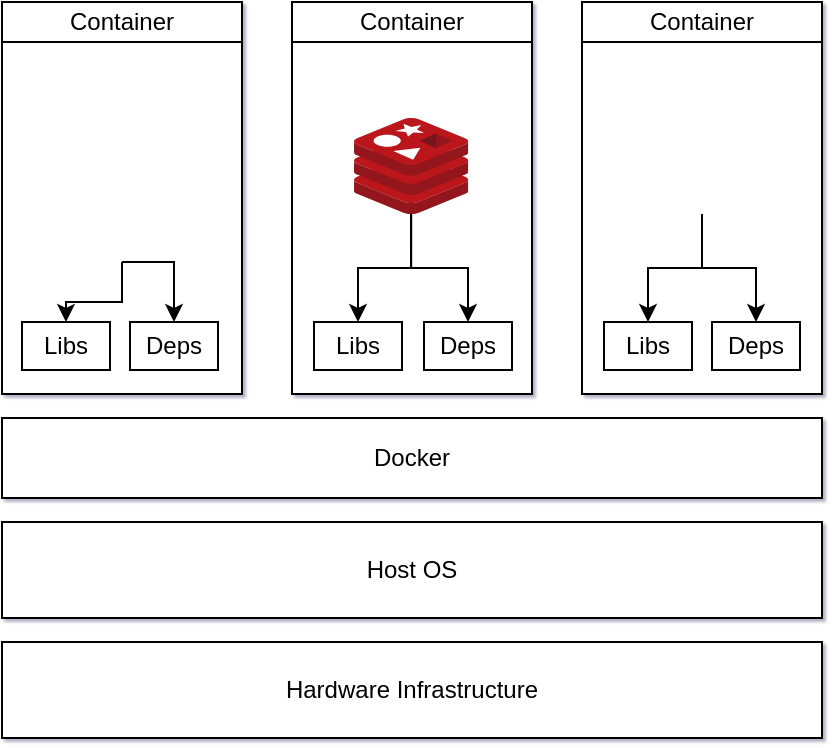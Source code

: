 <mxfile version="11.1.4" type="device"><diagram id="kn8Vns6LxRgZf7UEABkz" name="Page-1"><mxGraphModel dx="981" dy="629" grid="1" gridSize="10" guides="1" tooltips="1" connect="1" arrows="1" fold="1" page="1" pageScale="1" pageWidth="850" pageHeight="1100" background="#ffffff" math="0" shadow="1"><root><mxCell id="0"/><mxCell id="1" parent="0"/><mxCell id="r04XfksXjlkMOJsX9k0z-1" value="Hardware Infrastructure" style="rounded=0;whiteSpace=wrap;html=1;" vertex="1" parent="1"><mxGeometry x="220" y="440" width="410" height="48" as="geometry"/></mxCell><mxCell id="r04XfksXjlkMOJsX9k0z-2" value="Host OS" style="rounded=0;whiteSpace=wrap;html=1;" vertex="1" parent="1"><mxGeometry x="220" y="380" width="410" height="48" as="geometry"/></mxCell><mxCell id="r04XfksXjlkMOJsX9k0z-5" value="Docker" style="rounded=0;whiteSpace=wrap;html=1;" vertex="1" parent="1"><mxGeometry x="220" y="328" width="410" height="40" as="geometry"/></mxCell><mxCell id="r04XfksXjlkMOJsX9k0z-6" value="" style="rounded=0;whiteSpace=wrap;html=1;" vertex="1" parent="1"><mxGeometry x="220" y="120" width="120" height="196" as="geometry"/></mxCell><mxCell id="r04XfksXjlkMOJsX9k0z-7" value="" style="rounded=0;whiteSpace=wrap;html=1;" vertex="1" parent="1"><mxGeometry x="365" y="120" width="120" height="196" as="geometry"/></mxCell><mxCell id="r04XfksXjlkMOJsX9k0z-8" value="" style="rounded=0;whiteSpace=wrap;html=1;" vertex="1" parent="1"><mxGeometry x="510" y="120" width="120" height="196" as="geometry"/></mxCell><mxCell id="r04XfksXjlkMOJsX9k0z-9" value="Container" style="text;html=1;strokeColor=#000000;fillColor=none;align=center;verticalAlign=middle;whiteSpace=wrap;rounded=0;" vertex="1" parent="1"><mxGeometry x="220" y="120" width="120" height="20" as="geometry"/></mxCell><mxCell id="r04XfksXjlkMOJsX9k0z-10" value="Container" style="text;html=1;strokeColor=#000000;fillColor=none;align=center;verticalAlign=middle;whiteSpace=wrap;rounded=0;" vertex="1" parent="1"><mxGeometry x="365" y="120" width="120" height="20" as="geometry"/></mxCell><mxCell id="r04XfksXjlkMOJsX9k0z-11" value="Container" style="text;html=1;strokeColor=#000000;fillColor=none;align=center;verticalAlign=middle;whiteSpace=wrap;rounded=0;" vertex="1" parent="1"><mxGeometry x="510" y="120" width="120" height="20" as="geometry"/></mxCell><mxCell id="r04XfksXjlkMOJsX9k0z-27" style="edgeStyle=orthogonalEdgeStyle;rounded=0;orthogonalLoop=1;jettySize=auto;html=1;exitX=0.5;exitY=1;exitDx=0;exitDy=0;entryX=0.5;entryY=0;entryDx=0;entryDy=0;" edge="1" parent="1" source="r04XfksXjlkMOJsX9k0z-12" target="r04XfksXjlkMOJsX9k0z-15"><mxGeometry relative="1" as="geometry"/></mxCell><mxCell id="r04XfksXjlkMOJsX9k0z-28" style="edgeStyle=orthogonalEdgeStyle;rounded=0;orthogonalLoop=1;jettySize=auto;html=1;exitX=0.5;exitY=1;exitDx=0;exitDy=0;entryX=0.5;entryY=0;entryDx=0;entryDy=0;" edge="1" parent="1" source="r04XfksXjlkMOJsX9k0z-12" target="r04XfksXjlkMOJsX9k0z-16"><mxGeometry relative="1" as="geometry"/></mxCell><mxCell id="r04XfksXjlkMOJsX9k0z-12" value="" style="shape=image;html=1;verticalAlign=top;verticalLabelPosition=bottom;labelBackgroundColor=#ffffff;imageAspect=0;aspect=fixed;image=https://cdn4.iconfinder.com/data/icons/flat-brand-logo-2/512/wordpress-128.png;strokeColor=#000000;" vertex="1" parent="1"><mxGeometry x="232" y="154" width="96" height="96" as="geometry"/></mxCell><mxCell id="r04XfksXjlkMOJsX9k0z-29" style="edgeStyle=orthogonalEdgeStyle;rounded=0;orthogonalLoop=1;jettySize=auto;html=1;entryX=0.5;entryY=0;entryDx=0;entryDy=0;" edge="1" parent="1" source="r04XfksXjlkMOJsX9k0z-13" target="r04XfksXjlkMOJsX9k0z-18"><mxGeometry relative="1" as="geometry"/></mxCell><mxCell id="r04XfksXjlkMOJsX9k0z-30" style="edgeStyle=orthogonalEdgeStyle;rounded=0;orthogonalLoop=1;jettySize=auto;html=1;entryX=0.5;entryY=0;entryDx=0;entryDy=0;" edge="1" parent="1" source="r04XfksXjlkMOJsX9k0z-13" target="r04XfksXjlkMOJsX9k0z-19"><mxGeometry relative="1" as="geometry"/></mxCell><mxCell id="r04XfksXjlkMOJsX9k0z-13" value="" style="aspect=fixed;html=1;perimeter=none;align=center;shadow=0;dashed=0;image;fontSize=12;image=img/lib/mscae/Cache_Redis_Product.svg;strokeColor=#000000;" vertex="1" parent="1"><mxGeometry x="396" y="178" width="57.14" height="48" as="geometry"/></mxCell><mxCell id="r04XfksXjlkMOJsX9k0z-31" style="edgeStyle=orthogonalEdgeStyle;rounded=0;orthogonalLoop=1;jettySize=auto;html=1;entryX=0.5;entryY=0;entryDx=0;entryDy=0;" edge="1" parent="1" source="r04XfksXjlkMOJsX9k0z-14" target="r04XfksXjlkMOJsX9k0z-23"><mxGeometry relative="1" as="geometry"/></mxCell><mxCell id="r04XfksXjlkMOJsX9k0z-32" style="edgeStyle=orthogonalEdgeStyle;rounded=0;orthogonalLoop=1;jettySize=auto;html=1;exitX=0.5;exitY=1;exitDx=0;exitDy=0;entryX=0.5;entryY=0;entryDx=0;entryDy=0;" edge="1" parent="1" source="r04XfksXjlkMOJsX9k0z-14" target="r04XfksXjlkMOJsX9k0z-24"><mxGeometry relative="1" as="geometry"/></mxCell><mxCell id="r04XfksXjlkMOJsX9k0z-14" value="" style="shape=image;html=1;verticalAlign=top;verticalLabelPosition=bottom;labelBackgroundColor=#ffffff;imageAspect=0;aspect=fixed;image=https://cdn4.iconfinder.com/data/icons/logos-and-brands/512/267_Python_logo-128.png;strokeColor=#000000;" vertex="1" parent="1"><mxGeometry x="546" y="178" width="48" height="48" as="geometry"/></mxCell><mxCell id="r04XfksXjlkMOJsX9k0z-15" value="Libs" style="rounded=0;whiteSpace=wrap;html=1;strokeColor=#000000;" vertex="1" parent="1"><mxGeometry x="230" y="280" width="44" height="24" as="geometry"/></mxCell><mxCell id="r04XfksXjlkMOJsX9k0z-16" value="Deps" style="rounded=0;whiteSpace=wrap;html=1;strokeColor=#000000;" vertex="1" parent="1"><mxGeometry x="284" y="280" width="44" height="24" as="geometry"/></mxCell><mxCell id="r04XfksXjlkMOJsX9k0z-18" value="Libs" style="rounded=0;whiteSpace=wrap;html=1;strokeColor=#000000;" vertex="1" parent="1"><mxGeometry x="376" y="280" width="44" height="24" as="geometry"/></mxCell><mxCell id="r04XfksXjlkMOJsX9k0z-19" value="Deps" style="rounded=0;whiteSpace=wrap;html=1;strokeColor=#000000;" vertex="1" parent="1"><mxGeometry x="431" y="280" width="44" height="24" as="geometry"/></mxCell><mxCell id="r04XfksXjlkMOJsX9k0z-23" value="Libs" style="rounded=0;whiteSpace=wrap;html=1;strokeColor=#000000;" vertex="1" parent="1"><mxGeometry x="521" y="280" width="44" height="24" as="geometry"/></mxCell><mxCell id="r04XfksXjlkMOJsX9k0z-24" value="Deps" style="rounded=0;whiteSpace=wrap;html=1;strokeColor=#000000;" vertex="1" parent="1"><mxGeometry x="575" y="280" width="44" height="24" as="geometry"/></mxCell></root></mxGraphModel></diagram></mxfile>